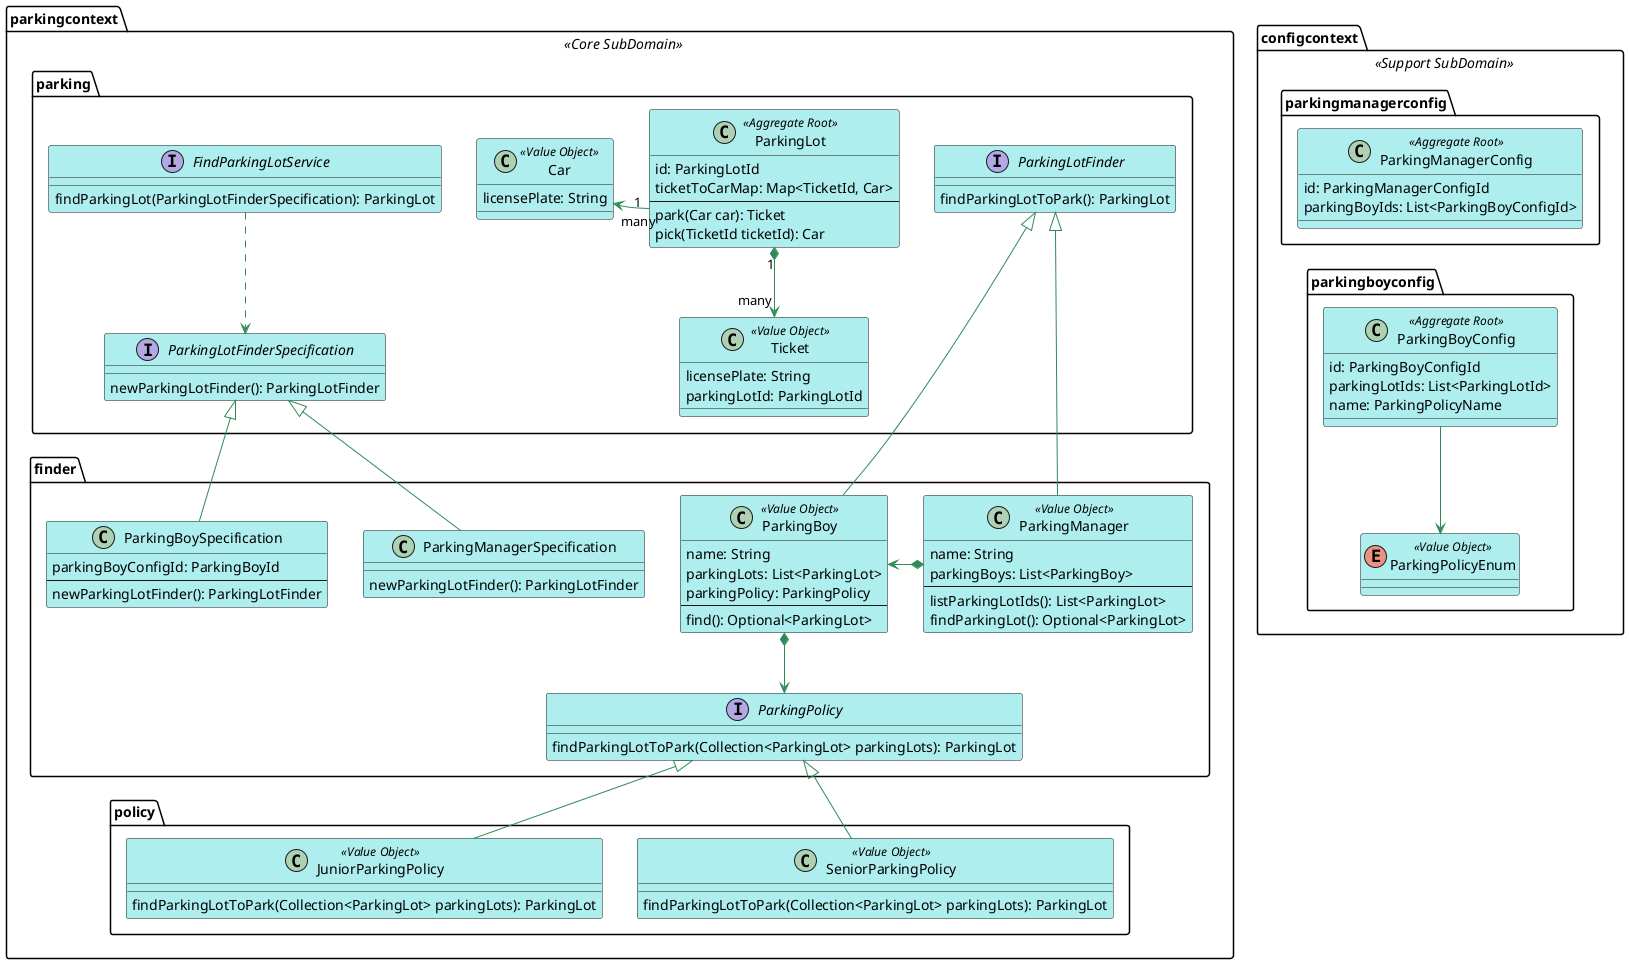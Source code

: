 @startuml parkinglot
skinparam Shadowing false
skinparam class {
    BackgroundColor PaleTurquoise 
    ArrowColor SeaGreen
}

package parkingcontext <<Core SubDomain>> {
    package parking {
        interface FindParkingLotService {
            findParkingLot(ParkingLotFinderSpecification): ParkingLot 
        }
        interface ParkingLotFinderSpecification {
            newParkingLotFinder(): ParkingLotFinder 
        }
        interface ParkingLotFinder {
            findParkingLotToPark(): ParkingLot 
        }
        class ParkingLot <<Aggregate Root>> {
            id: ParkingLotId 
            ticketToCarMap: Map<TicketId, Car> 
            --
            park(Car car): Ticket 
            pick(TicketId ticketId): Car 
        }
        class Ticket <<Value Object>> {
            licensePlate: String 
            parkingLotId: ParkingLotId 
        }
        class Car <<Value Object>> {
            licensePlate: String 
        }
        FindParkingLotService .down.> ParkingLotFinderSpecification
        ParkingLot "1" *-down-> "many" Ticket
        ParkingLot "1" -right-> "many" Car
        ParkingLot --left[hidden] Car
    }

    package finder {
        class ParkingManagerSpecification {
            newParkingLotFinder(): ParkingLotFinder 
        }
        class ParkingBoySpecification {
            parkingBoyConfigId: ParkingBoyId 
            --
            newParkingLotFinder(): ParkingLotFinder 
        }
        class ParkingBoy <<Value Object>> {
            name: String 
            parkingLots: List<ParkingLot> 
            parkingPolicy: ParkingPolicy 
            --
            find(): Optional<ParkingLot> 
        }
        class ParkingManager <<Value Object>> {
            name: String 
            parkingBoys: List<ParkingBoy> 
            --
            listParkingLotIds(): List<ParkingLot> 
            findParkingLot(): Optional<ParkingLot> 
        }
        interface ParkingPolicy {
            findParkingLotToPark(Collection<ParkingLot> parkingLots): ParkingLot 
        }
        ParkingManagerSpecification -up-|> ParkingLotFinderSpecification
        ParkingBoySpecification -up-|> ParkingLotFinderSpecification
        ParkingManager -up-|> ParkingLotFinder
        ParkingBoy -up-|> ParkingLotFinder
        ParkingManager *-left-> ParkingBoy
        ParkingBoy *--> ParkingPolicy
    }

    package policy {
        class SeniorParkingPolicy <<Value Object>> {
            findParkingLotToPark(Collection<ParkingLot> parkingLots): ParkingLot 
        }
        class JuniorParkingPolicy <<Value Object>> {
            findParkingLotToPark(Collection<ParkingLot> parkingLots): ParkingLot 
        }
        SeniorParkingPolicy -up-|> ParkingPolicy
        JuniorParkingPolicy -up-|> ParkingPolicy
    }
}

package configcontext <<Support SubDomain>> {
  package parkingmanagerconfig {
      class ParkingManagerConfig <<Aggregate Root>> {
          id: ParkingManagerConfigId 
          parkingBoyIds: List<ParkingBoyConfigId> 
    }
  }
  
  package parkingboyconfig {
      class ParkingBoyConfig <<Aggregate Root>> {
            id: ParkingBoyConfigId 
            parkingLotIds: List<ParkingLotId> 
            name: ParkingPolicyName 
      }
    enum ParkingPolicyEnum <<Value Object>>
    ParkingBoyConfig --> ParkingPolicyEnum
  }
  ParkingManagerConfig --[hidden] ParkingBoyConfig
}

@enduml